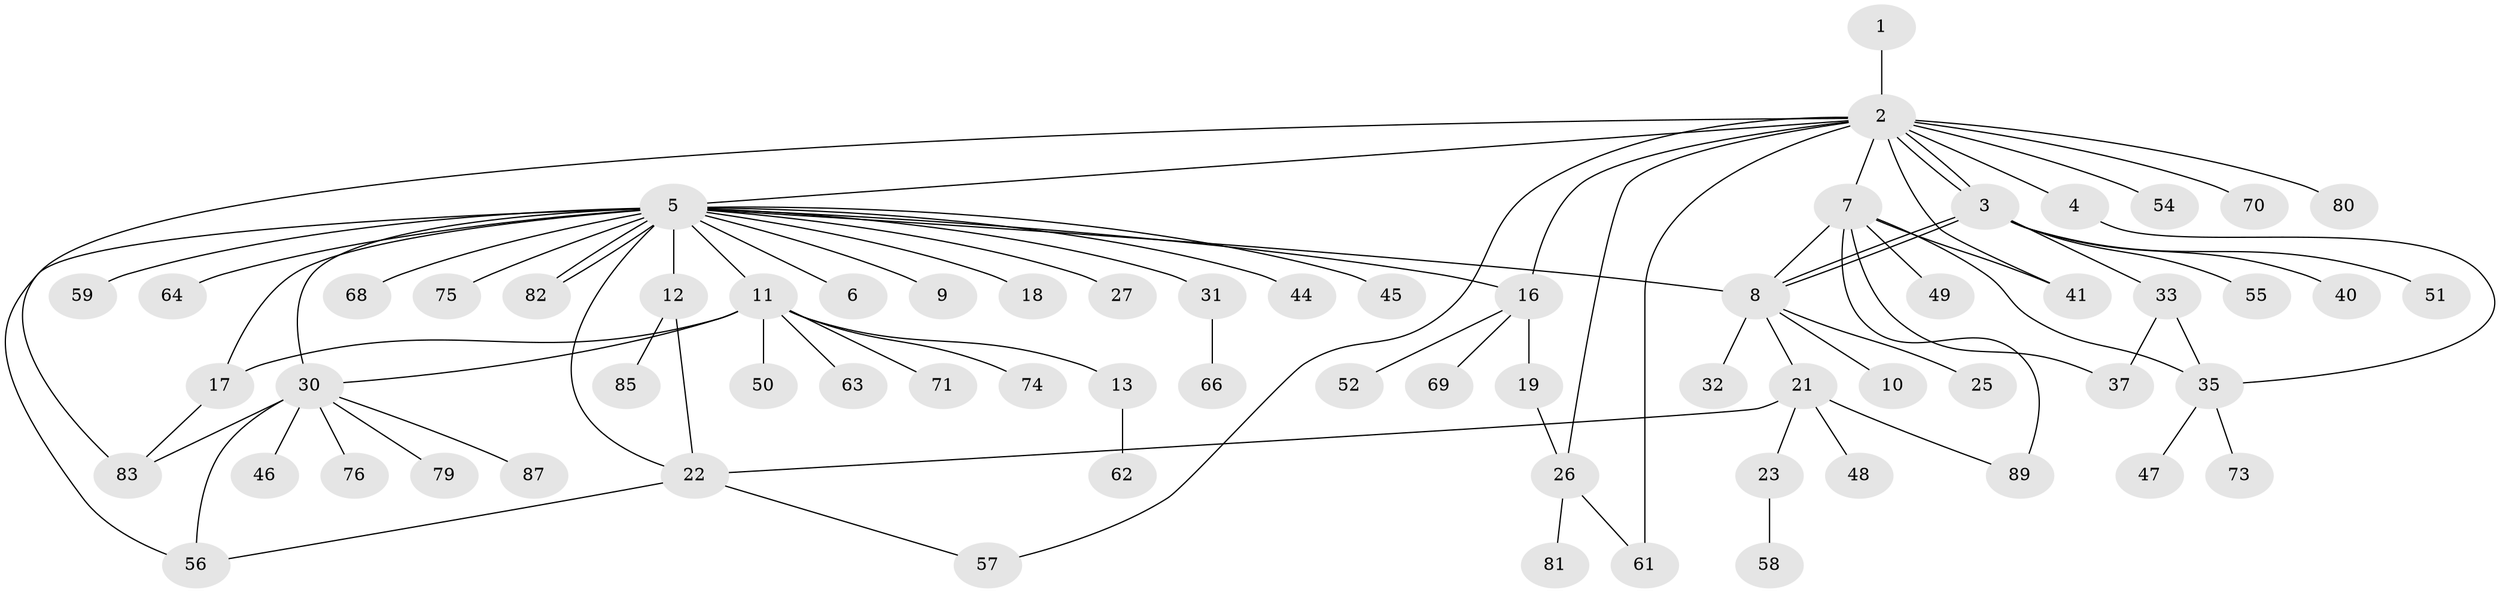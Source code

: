 // Generated by graph-tools (version 1.1) at 2025/23/03/03/25 07:23:48]
// undirected, 67 vertices, 88 edges
graph export_dot {
graph [start="1"]
  node [color=gray90,style=filled];
  1;
  2 [super="+53"];
  3 [super="+60"];
  4;
  5 [super="+15"];
  6;
  7 [super="+24"];
  8 [super="+14"];
  9;
  10 [super="+38"];
  11 [super="+43"];
  12;
  13 [super="+20"];
  16 [super="+36"];
  17 [super="+67"];
  18;
  19;
  21 [super="+65"];
  22 [super="+28"];
  23 [super="+72"];
  25;
  26 [super="+29"];
  27;
  30 [super="+34"];
  31;
  32;
  33 [super="+39"];
  35 [super="+42"];
  37 [super="+84"];
  40;
  41;
  44 [super="+88"];
  45;
  46;
  47;
  48 [super="+78"];
  49;
  50;
  51;
  52;
  54;
  55;
  56;
  57;
  58;
  59;
  61;
  62 [super="+77"];
  63;
  64;
  66;
  68;
  69;
  70;
  71;
  73;
  74;
  75 [super="+86"];
  76;
  79;
  80;
  81;
  82;
  83;
  85;
  87;
  89;
  1 -- 2;
  2 -- 3;
  2 -- 3;
  2 -- 4;
  2 -- 5;
  2 -- 7;
  2 -- 16;
  2 -- 41;
  2 -- 54;
  2 -- 57;
  2 -- 61;
  2 -- 70;
  2 -- 80;
  2 -- 83;
  2 -- 26;
  3 -- 8;
  3 -- 8;
  3 -- 33;
  3 -- 40;
  3 -- 51;
  3 -- 55;
  4 -- 35;
  5 -- 6;
  5 -- 9;
  5 -- 11 [weight=2];
  5 -- 12 [weight=2];
  5 -- 16;
  5 -- 22;
  5 -- 56;
  5 -- 64;
  5 -- 68;
  5 -- 75;
  5 -- 82;
  5 -- 82;
  5 -- 30 [weight=2];
  5 -- 27;
  5 -- 44;
  5 -- 45;
  5 -- 17;
  5 -- 18;
  5 -- 59;
  5 -- 31;
  5 -- 8;
  7 -- 35;
  7 -- 37;
  7 -- 41;
  7 -- 89;
  7 -- 8;
  7 -- 49;
  8 -- 10;
  8 -- 21;
  8 -- 32;
  8 -- 25;
  11 -- 13;
  11 -- 17;
  11 -- 30;
  11 -- 63;
  11 -- 71;
  11 -- 50;
  11 -- 74;
  12 -- 85;
  12 -- 22;
  13 -- 62;
  16 -- 19;
  16 -- 52;
  16 -- 69;
  17 -- 83;
  19 -- 26;
  21 -- 22;
  21 -- 23 [weight=2];
  21 -- 48 [weight=2];
  21 -- 89;
  22 -- 56;
  22 -- 57;
  23 -- 58;
  26 -- 81;
  26 -- 61;
  30 -- 46;
  30 -- 76;
  30 -- 83;
  30 -- 79;
  30 -- 87;
  30 -- 56;
  31 -- 66;
  33 -- 37;
  33 -- 35;
  35 -- 47;
  35 -- 73;
}
